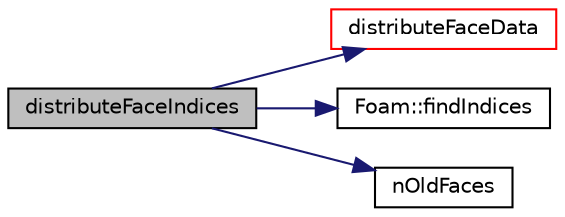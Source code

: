 digraph "distributeFaceIndices"
{
  bgcolor="transparent";
  edge [fontname="Helvetica",fontsize="10",labelfontname="Helvetica",labelfontsize="10"];
  node [fontname="Helvetica",fontsize="10",shape=record];
  rankdir="LR";
  Node1 [label="distributeFaceIndices",height=0.2,width=0.4,color="black", fillcolor="grey75", style="filled", fontcolor="black"];
  Node1 -> Node2 [color="midnightblue",fontsize="10",style="solid",fontname="Helvetica"];
  Node2 [label="distributeFaceData",height=0.2,width=0.4,color="red",URL="$a01441.html#a0395b3ce9ff369d1ad479c5ba3d23486",tooltip="Distribute list of face data. "];
  Node1 -> Node3 [color="midnightblue",fontsize="10",style="solid",fontname="Helvetica"];
  Node3 [label="Foam::findIndices",height=0.2,width=0.4,color="black",URL="$a10936.html#a397299eb3cd05ecb81797e7109e2f0b9",tooltip="Find all occurences of given element. Linear search. "];
  Node1 -> Node4 [color="midnightblue",fontsize="10",style="solid",fontname="Helvetica"];
  Node4 [label="nOldFaces",height=0.2,width=0.4,color="black",URL="$a01441.html#afb3f59d8c73cdb81b22c4c3d3399a79b",tooltip="Number of faces in mesh before distribution. "];
}
